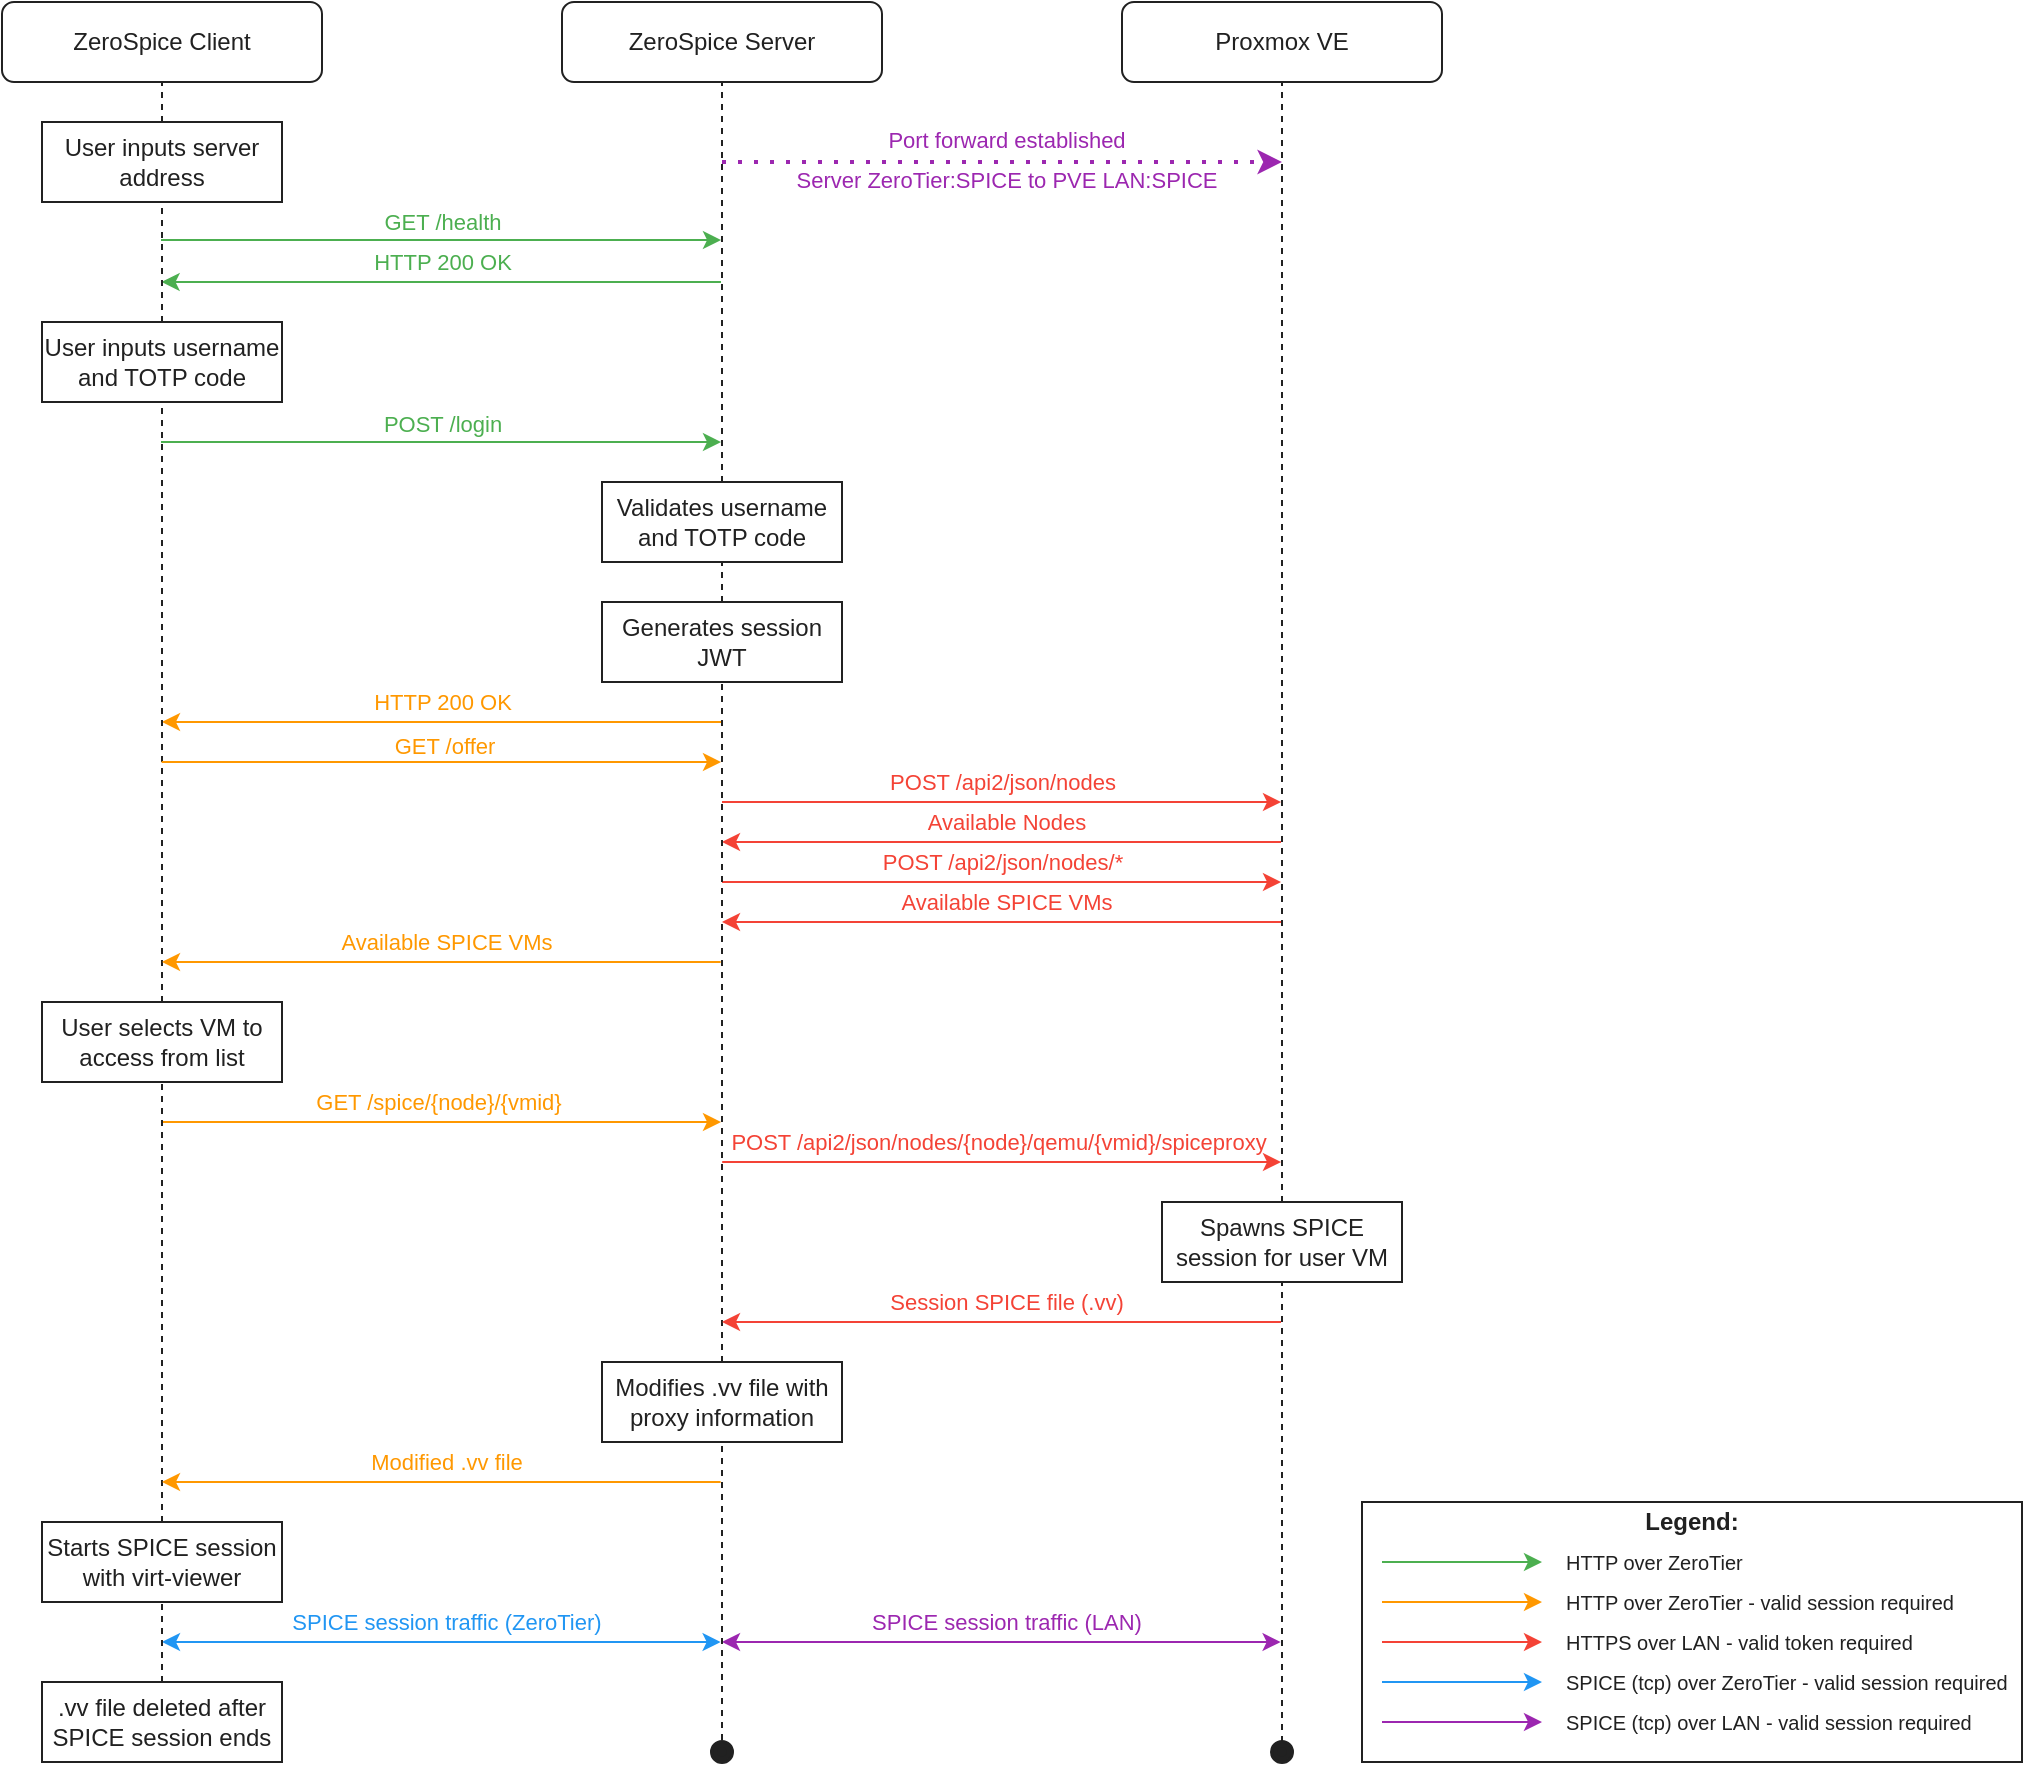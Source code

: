 <mxfile version="28.1.2">
  <diagram name="Page-1" id="13e1069c-82ec-6db2-03f1-153e76fe0fe0">
    <mxGraphModel dx="2431" dy="1414" grid="1" gridSize="10" guides="1" tooltips="1" connect="1" arrows="1" fold="1" page="1" pageScale="1" pageWidth="1100" pageHeight="850" background="none" math="0" shadow="0">
      <root>
        <mxCell id="0" />
        <mxCell id="1" parent="0" />
        <mxCell id="NVErj-Y2SP6s06dEb738-17" value="" style="rounded=0;whiteSpace=wrap;html=1;align=right;verticalAlign=middle;backgroundOutline=0;fontColor=#212121;fillColor=none;strokeColor=#212121;" vertex="1" parent="1">
          <mxGeometry x="720" y="830" width="330" height="130" as="geometry" />
        </mxCell>
        <mxCell id="NVErj-Y2SP6s06dEb738-11" value="" style="endArrow=classic;html=1;rounded=0;strokeColor=#2196F3;backgroundOutline=0;fontColor=default;" edge="1" parent="1">
          <mxGeometry width="50" height="50" relative="1" as="geometry">
            <mxPoint x="730" y="920" as="sourcePoint" />
            <mxPoint x="810" y="920" as="targetPoint" />
          </mxGeometry>
        </mxCell>
        <mxCell id="NVErj-Y2SP6s06dEb738-12" value="" style="endArrow=classic;html=1;rounded=0;strokeColor=#FF9800;backgroundOutline=0;fontColor=default;" edge="1" parent="1">
          <mxGeometry width="50" height="50" relative="1" as="geometry">
            <mxPoint x="730" y="880" as="sourcePoint" />
            <mxPoint x="810" y="880" as="targetPoint" />
          </mxGeometry>
        </mxCell>
        <mxCell id="NVErj-Y2SP6s06dEb738-13" value="" style="endArrow=classic;html=1;rounded=0;strokeColor=#4CAF50;backgroundOutline=0;fontColor=default;" edge="1" parent="1">
          <mxGeometry width="50" height="50" relative="1" as="geometry">
            <mxPoint x="730" y="860" as="sourcePoint" />
            <mxPoint x="810" y="860" as="targetPoint" />
          </mxGeometry>
        </mxCell>
        <mxCell id="NVErj-Y2SP6s06dEb738-14" value="" style="endArrow=classic;html=1;rounded=0;strokeColor=#F44336;backgroundOutline=0;fontColor=default;" edge="1" parent="1">
          <mxGeometry width="50" height="50" relative="1" as="geometry">
            <mxPoint x="730" y="900" as="sourcePoint" />
            <mxPoint x="810" y="900" as="targetPoint" />
          </mxGeometry>
        </mxCell>
        <mxCell id="NVErj-Y2SP6s06dEb738-18" value="&lt;b&gt;&lt;font style=&quot;color: rgb(33, 33, 33);&quot;&gt;Legend:&lt;/font&gt;&lt;/b&gt;" style="text;html=1;align=center;verticalAlign=middle;whiteSpace=wrap;rounded=0;backgroundOutline=0;fontColor=#212121;" vertex="1" parent="1">
          <mxGeometry x="855" y="830" width="60" height="20" as="geometry" />
        </mxCell>
        <mxCell id="NVErj-Y2SP6s06dEb738-19" value="&lt;font style=&quot;font-size: 10px;&quot;&gt;HTTP over ZeroTier&lt;/font&gt;" style="text;html=1;align=left;verticalAlign=middle;whiteSpace=wrap;rounded=0;backgroundOutline=0;fontColor=#212121;" vertex="1" parent="1">
          <mxGeometry x="820" y="850" width="200" height="20" as="geometry" />
        </mxCell>
        <mxCell id="NVErj-Y2SP6s06dEb738-20" value="&lt;font style=&quot;font-size: 10px;&quot;&gt;HTTP over ZeroTier - valid session required&lt;/font&gt;" style="text;html=1;align=left;verticalAlign=middle;whiteSpace=wrap;rounded=0;backgroundOutline=0;fontColor=#212121;" vertex="1" parent="1">
          <mxGeometry x="820" y="870" width="210" height="20" as="geometry" />
        </mxCell>
        <mxCell id="NVErj-Y2SP6s06dEb738-21" value="&lt;font style=&quot;font-size: 10px;&quot;&gt;HTTPS over LAN - valid token required&lt;/font&gt;" style="text;html=1;align=left;verticalAlign=middle;whiteSpace=wrap;rounded=0;backgroundOutline=0;fontColor=#212121;" vertex="1" parent="1">
          <mxGeometry x="820" y="890" width="200" height="20" as="geometry" />
        </mxCell>
        <mxCell id="NVErj-Y2SP6s06dEb738-22" value="&lt;font style=&quot;font-size: 10px;&quot;&gt;SPICE (tcp) over ZeroTier - valid session required&lt;/font&gt;" style="text;html=1;align=left;verticalAlign=middle;whiteSpace=wrap;rounded=0;backgroundOutline=0;fontColor=#212121;" vertex="1" parent="1">
          <mxGeometry x="820" y="910" width="230" height="20" as="geometry" />
        </mxCell>
        <mxCell id="NVErj-Y2SP6s06dEb738-23" value="" style="endArrow=classic;html=1;rounded=0;strokeColor=#9C27B0;backgroundOutline=0;fontColor=default;" edge="1" parent="1">
          <mxGeometry width="50" height="50" relative="1" as="geometry">
            <mxPoint x="730" y="940" as="sourcePoint" />
            <mxPoint x="810" y="940" as="targetPoint" />
          </mxGeometry>
        </mxCell>
        <mxCell id="NVErj-Y2SP6s06dEb738-24" value="&lt;font style=&quot;font-size: 10px;&quot;&gt;SPICE (tcp) over LAN - valid session required&lt;/font&gt;" style="text;html=1;align=left;verticalAlign=middle;whiteSpace=wrap;rounded=0;backgroundOutline=0;fontColor=#212121;" vertex="1" parent="1">
          <mxGeometry x="820" y="930" width="210" height="20" as="geometry" />
        </mxCell>
        <mxCell id="NVErj-Y2SP6s06dEb738-26" value="" style="endArrow=classic;html=1;rounded=0;strokeColor=#4CAF50;backgroundOutline=0;fontColor=default;" edge="1" parent="1">
          <mxGeometry width="50" height="50" relative="1" as="geometry">
            <mxPoint x="119.5" y="199" as="sourcePoint" />
            <mxPoint x="399.5" y="199" as="targetPoint" />
          </mxGeometry>
        </mxCell>
        <mxCell id="NVErj-Y2SP6s06dEb738-28" value="&lt;font style=&quot;&quot;&gt;GET /health&lt;/font&gt;" style="edgeLabel;html=1;align=center;verticalAlign=middle;resizable=0;points=[];labelBackgroundColor=none;backgroundOutline=0;fontColor=#4CAF50;" vertex="1" connectable="0" parent="NVErj-Y2SP6s06dEb738-26">
          <mxGeometry x="-0.053" y="-1" relative="1" as="geometry">
            <mxPoint x="8" y="-10" as="offset" />
          </mxGeometry>
        </mxCell>
        <mxCell id="NVErj-Y2SP6s06dEb738-29" value="" style="endArrow=classic;html=1;rounded=0;strokeColor=#4CAF50;backgroundOutline=0;fontColor=default;" edge="1" parent="1">
          <mxGeometry width="50" height="50" relative="1" as="geometry">
            <mxPoint x="399.5" y="220.0" as="sourcePoint" />
            <mxPoint x="119.81" y="220.0" as="targetPoint" />
          </mxGeometry>
        </mxCell>
        <mxCell id="NVErj-Y2SP6s06dEb738-30" value="&lt;font style=&quot;&quot;&gt;HTTP 200 OK&lt;/font&gt;" style="edgeLabel;html=1;align=center;verticalAlign=middle;resizable=0;points=[];labelBackgroundColor=none;backgroundOutline=0;fontColor=#4CAF50;" vertex="1" connectable="0" parent="NVErj-Y2SP6s06dEb738-29">
          <mxGeometry x="-0.053" y="-1" relative="1" as="geometry">
            <mxPoint x="-7" y="-9" as="offset" />
          </mxGeometry>
        </mxCell>
        <mxCell id="NVErj-Y2SP6s06dEb738-36" value="" style="endArrow=classic;html=1;rounded=0;strokeColor=#FF9800;fontColor=default;backgroundOutline=0;" edge="1" parent="1">
          <mxGeometry width="50" height="50" relative="1" as="geometry">
            <mxPoint x="399.69" y="440" as="sourcePoint" />
            <mxPoint x="120" y="440" as="targetPoint" />
          </mxGeometry>
        </mxCell>
        <mxCell id="NVErj-Y2SP6s06dEb738-37" value="&lt;font style=&quot;&quot;&gt;HTTP 200 OK&lt;/font&gt;" style="edgeLabel;html=1;align=center;verticalAlign=middle;resizable=0;points=[];labelBackgroundColor=none;fontColor=#FF9800;backgroundOutline=0;" vertex="1" connectable="0" parent="NVErj-Y2SP6s06dEb738-36">
          <mxGeometry x="-0.053" y="-1" relative="1" as="geometry">
            <mxPoint x="-7" y="-9" as="offset" />
          </mxGeometry>
        </mxCell>
        <mxCell id="eheHoFolUutEQpmwxyWd-45" value="" style="endArrow=classic;html=1;rounded=0;labelBackgroundColor=none;strokeColor=#F44336;backgroundOutline=0;fontColor=default;" parent="1" edge="1">
          <mxGeometry width="50" height="50" relative="1" as="geometry">
            <mxPoint x="679.5" y="540" as="sourcePoint" />
            <mxPoint x="400" y="540" as="targetPoint" />
          </mxGeometry>
        </mxCell>
        <mxCell id="eheHoFolUutEQpmwxyWd-46" value="Available SPICE VMs" style="edgeLabel;html=1;align=center;verticalAlign=middle;resizable=0;points=[];labelBackgroundColor=none;textShadow=0;fontColor=#F44336;backgroundOutline=0;" parent="eheHoFolUutEQpmwxyWd-45" vertex="1" connectable="0">
          <mxGeometry x="-0.014" relative="1" as="geometry">
            <mxPoint y="-10" as="offset" />
          </mxGeometry>
        </mxCell>
        <mxCell id="eheHoFolUutEQpmwxyWd-56" value="" style="endArrow=classic;html=1;rounded=0;labelBackgroundColor=none;strokeColor=#FF9800;backgroundOutline=0;fontColor=default;" parent="1" edge="1">
          <mxGeometry width="50" height="50" relative="1" as="geometry">
            <mxPoint x="120" y="640" as="sourcePoint" />
            <mxPoint x="399.5" y="640" as="targetPoint" />
          </mxGeometry>
        </mxCell>
        <mxCell id="eheHoFolUutEQpmwxyWd-57" value="GET /spice/{node}/{vmid}" style="edgeLabel;html=1;align=center;verticalAlign=middle;resizable=0;points=[];labelBackgroundColor=none;fontColor=#FF9800;backgroundOutline=0;" parent="eheHoFolUutEQpmwxyWd-56" vertex="1" connectable="0">
          <mxGeometry x="-0.014" relative="1" as="geometry">
            <mxPoint y="-10" as="offset" />
          </mxGeometry>
        </mxCell>
        <mxCell id="eheHoFolUutEQpmwxyWd-58" value="" style="endArrow=classic;html=1;rounded=0;labelBackgroundColor=none;strokeColor=#F44336;backgroundOutline=0;fontColor=default;" parent="1" edge="1">
          <mxGeometry width="50" height="50" relative="1" as="geometry">
            <mxPoint x="400.1" y="660" as="sourcePoint" />
            <mxPoint x="679.5" y="660" as="targetPoint" />
          </mxGeometry>
        </mxCell>
        <mxCell id="eheHoFolUutEQpmwxyWd-59" value="POST /api2/json/nodes/{node}/qemu/{vmid}/spiceproxy" style="edgeLabel;html=1;align=center;verticalAlign=middle;resizable=0;points=[];labelBackgroundColor=none;fontColor=#F44336;backgroundOutline=0;" parent="eheHoFolUutEQpmwxyWd-58" vertex="1" connectable="0">
          <mxGeometry x="-0.014" relative="1" as="geometry">
            <mxPoint y="-10" as="offset" />
          </mxGeometry>
        </mxCell>
        <mxCell id="NVErj-Y2SP6s06dEb738-58" value="" style="endArrow=classic;html=1;rounded=0;labelBackgroundColor=none;strokeColor=#9C27B0;startArrow=classic;startFill=1;backgroundOutline=0;fontColor=default;" edge="1" parent="1">
          <mxGeometry width="50" height="50" relative="1" as="geometry">
            <mxPoint x="679.31" y="900" as="sourcePoint" />
            <mxPoint x="400" y="900" as="targetPoint" />
          </mxGeometry>
        </mxCell>
        <mxCell id="NVErj-Y2SP6s06dEb738-59" value="&lt;font style=&quot;&quot;&gt;SPICE session traffic (LAN)&lt;/font&gt;" style="edgeLabel;html=1;align=center;verticalAlign=middle;resizable=0;points=[];labelBackgroundColor=none;backgroundOutline=0;fontColor=#9C27B0;" vertex="1" connectable="0" parent="NVErj-Y2SP6s06dEb738-58">
          <mxGeometry x="-0.014" relative="1" as="geometry">
            <mxPoint y="-10" as="offset" />
          </mxGeometry>
        </mxCell>
        <mxCell id="NVErj-Y2SP6s06dEb738-66" value="&lt;font style=&quot;color: rgb(156, 39, 176);&quot;&gt;Port forward established&lt;/font&gt;" style="edgeLabel;html=1;align=center;verticalAlign=middle;resizable=0;points=[];labelBackgroundColor=none;backgroundOutline=0;fontColor=default;" vertex="1" connectable="0" parent="1">
          <mxGeometry x="540" y="150" as="geometry">
            <mxPoint x="2" y="-1" as="offset" />
          </mxGeometry>
        </mxCell>
        <mxCell id="NVErj-Y2SP6s06dEb738-25" value="&lt;font style=&quot;color: rgb(33, 33, 33);&quot;&gt;User inputs server address&lt;/font&gt;" style="rounded=0;whiteSpace=wrap;html=1;align=center;verticalAlign=middle;backgroundOutline=0;fontColor=#212121;fillColor=none;strokeColor=#212121;" vertex="1" parent="1">
          <mxGeometry x="60" y="140" width="120" height="40" as="geometry" />
        </mxCell>
        <mxCell id="NVErj-Y2SP6s06dEb738-31" value="&lt;font style=&quot;color: rgb(33, 33, 33);&quot;&gt;User inputs username and TOTP code&lt;/font&gt;" style="rounded=0;whiteSpace=wrap;html=1;align=center;verticalAlign=middle;backgroundOutline=0;fontColor=#212121;fillColor=none;strokeColor=#212121;" vertex="1" parent="1">
          <mxGeometry x="60" y="240" width="120" height="40" as="geometry" />
        </mxCell>
        <mxCell id="NVErj-Y2SP6s06dEb738-41" value="&lt;font style=&quot;color: rgb(33, 33, 33);&quot;&gt;User selects VM to access from list&lt;/font&gt;" style="rounded=0;whiteSpace=wrap;html=1;align=center;verticalAlign=middle;backgroundOutline=0;fontColor=#212121;fillColor=none;strokeColor=#212121;" vertex="1" parent="1">
          <mxGeometry x="60" y="580" width="120" height="40" as="geometry" />
        </mxCell>
        <mxCell id="NVErj-Y2SP6s06dEb738-44" value="&lt;font style=&quot;color: rgb(33, 33, 33);&quot;&gt;Starts SPICE session with virt-viewer&lt;/font&gt;" style="rounded=0;whiteSpace=wrap;html=1;align=center;verticalAlign=middle;backgroundOutline=0;fontColor=#212121;fillColor=none;strokeColor=#212121;" vertex="1" parent="1">
          <mxGeometry x="60" y="840" width="120" height="40" as="geometry" />
        </mxCell>
        <mxCell id="NVErj-Y2SP6s06dEb738-32" value="" style="endArrow=classic;html=1;rounded=0;strokeColor=#4CAF50;backgroundOutline=0;fontColor=default;" edge="1" parent="1">
          <mxGeometry width="50" height="50" relative="1" as="geometry">
            <mxPoint x="119.5" y="300" as="sourcePoint" />
            <mxPoint x="399.5" y="300" as="targetPoint" />
          </mxGeometry>
        </mxCell>
        <mxCell id="NVErj-Y2SP6s06dEb738-33" value="&lt;font style=&quot;&quot;&gt;POST /login&lt;/font&gt;" style="edgeLabel;html=1;align=center;verticalAlign=middle;resizable=0;points=[];labelBackgroundColor=none;backgroundOutline=0;fontColor=#4CAF50;" vertex="1" connectable="0" parent="NVErj-Y2SP6s06dEb738-32">
          <mxGeometry x="-0.053" y="-1" relative="1" as="geometry">
            <mxPoint x="8" y="-10" as="offset" />
          </mxGeometry>
        </mxCell>
        <mxCell id="NVErj-Y2SP6s06dEb738-47" value="" style="endArrow=classic;html=1;rounded=0;labelBackgroundColor=none;strokeColor=#2196F3;startArrow=classic;startFill=1;backgroundOutline=0;fontColor=default;" edge="1" parent="1">
          <mxGeometry width="50" height="50" relative="1" as="geometry">
            <mxPoint x="399.31" y="900" as="sourcePoint" />
            <mxPoint x="120" y="900" as="targetPoint" />
          </mxGeometry>
        </mxCell>
        <mxCell id="NVErj-Y2SP6s06dEb738-48" value="&lt;font style=&quot;&quot;&gt;SPICE session traffic (ZeroTier)&lt;/font&gt;" style="edgeLabel;html=1;align=center;verticalAlign=middle;resizable=0;points=[];labelBackgroundColor=none;backgroundOutline=0;fontColor=#2196F3;" vertex="1" connectable="0" parent="NVErj-Y2SP6s06dEb738-47">
          <mxGeometry x="-0.014" relative="1" as="geometry">
            <mxPoint y="-10" as="offset" />
          </mxGeometry>
        </mxCell>
        <mxCell id="NVErj-Y2SP6s06dEb738-60" value="&lt;font style=&quot;color: rgb(33, 33, 33);&quot;&gt;.vv file deleted after SPICE session ends&lt;/font&gt;" style="rounded=0;whiteSpace=wrap;html=1;align=center;verticalAlign=middle;backgroundOutline=0;fontColor=#212121;fillColor=none;strokeColor=#212121;" vertex="1" parent="1">
          <mxGeometry x="60" y="920" width="120" height="40" as="geometry" />
        </mxCell>
        <mxCell id="NVErj-Y2SP6s06dEb738-67" value="&lt;font style=&quot;color: rgb(33, 33, 33);&quot;&gt;ZeroSpice Client&lt;/font&gt;" style="rounded=1;whiteSpace=wrap;html=1;align=center;verticalAlign=middle;fontColor=#212121;strokeColor=#212121;fillColor=none;" vertex="1" parent="1">
          <mxGeometry x="40" y="80" width="160" height="40" as="geometry" />
        </mxCell>
        <mxCell id="NVErj-Y2SP6s06dEb738-68" value="" style="endArrow=none;dashed=1;html=1;rounded=0;entryX=0.5;entryY=1;entryDx=0;entryDy=0;exitX=0.5;exitY=0;exitDx=0;exitDy=0;strokeColor=#212121;" edge="1" parent="1" source="NVErj-Y2SP6s06dEb738-25" target="NVErj-Y2SP6s06dEb738-67">
          <mxGeometry width="50" height="50" relative="1" as="geometry">
            <mxPoint x="-30" y="190" as="sourcePoint" />
            <mxPoint x="20" y="140" as="targetPoint" />
          </mxGeometry>
        </mxCell>
        <mxCell id="NVErj-Y2SP6s06dEb738-69" value="" style="endArrow=none;dashed=1;html=1;rounded=0;entryX=0.5;entryY=1;entryDx=0;entryDy=0;exitX=0.5;exitY=0;exitDx=0;exitDy=0;strokeColor=#212121;" edge="1" parent="1" source="NVErj-Y2SP6s06dEb738-31" target="NVErj-Y2SP6s06dEb738-25">
          <mxGeometry width="50" height="50" relative="1" as="geometry">
            <mxPoint x="90" y="230" as="sourcePoint" />
            <mxPoint x="90" y="210" as="targetPoint" />
          </mxGeometry>
        </mxCell>
        <mxCell id="NVErj-Y2SP6s06dEb738-70" value="" style="endArrow=none;dashed=1;html=1;rounded=0;entryX=0.5;entryY=1;entryDx=0;entryDy=0;exitX=0.5;exitY=0;exitDx=0;exitDy=0;strokeColor=#212121;" edge="1" parent="1" source="NVErj-Y2SP6s06dEb738-41" target="NVErj-Y2SP6s06dEb738-31">
          <mxGeometry width="50" height="50" relative="1" as="geometry">
            <mxPoint x="120" y="360" as="sourcePoint" />
            <mxPoint x="120" y="340" as="targetPoint" />
          </mxGeometry>
        </mxCell>
        <mxCell id="NVErj-Y2SP6s06dEb738-71" value="" style="endArrow=none;dashed=1;html=1;rounded=0;entryX=0.5;entryY=1;entryDx=0;entryDy=0;exitX=0.5;exitY=0;exitDx=0;exitDy=0;strokeColor=#212121;" edge="1" parent="1" source="NVErj-Y2SP6s06dEb738-44" target="NVErj-Y2SP6s06dEb738-41">
          <mxGeometry width="50" height="50" relative="1" as="geometry">
            <mxPoint x="100" y="730" as="sourcePoint" />
            <mxPoint x="100" y="710" as="targetPoint" />
          </mxGeometry>
        </mxCell>
        <mxCell id="NVErj-Y2SP6s06dEb738-72" value="" style="endArrow=none;dashed=1;html=1;rounded=0;entryX=0.5;entryY=1;entryDx=0;entryDy=0;exitX=0.5;exitY=0;exitDx=0;exitDy=0;strokeColor=#212121;" edge="1" parent="1" source="NVErj-Y2SP6s06dEb738-60" target="NVErj-Y2SP6s06dEb738-44">
          <mxGeometry width="50" height="50" relative="1" as="geometry">
            <mxPoint x="90" y="920" as="sourcePoint" />
            <mxPoint x="90" y="900" as="targetPoint" />
          </mxGeometry>
        </mxCell>
        <mxCell id="NVErj-Y2SP6s06dEb738-73" value="&lt;font style=&quot;color: rgb(33, 33, 33);&quot;&gt;ZeroSpice Server&lt;/font&gt;" style="rounded=1;whiteSpace=wrap;html=1;align=center;verticalAlign=middle;fontColor=#212121;strokeColor=#212121;fillColor=none;" vertex="1" parent="1">
          <mxGeometry x="320" y="80" width="160" height="40" as="geometry" />
        </mxCell>
        <mxCell id="NVErj-Y2SP6s06dEb738-34" value="&lt;font style=&quot;color: rgb(33, 33, 33);&quot;&gt;Validates username and TOTP code&lt;/font&gt;" style="rounded=0;whiteSpace=wrap;html=1;align=center;verticalAlign=middle;backgroundOutline=0;fontColor=#212121;fillColor=none;strokeColor=#212121;" vertex="1" parent="1">
          <mxGeometry x="340" y="320" width="120" height="40" as="geometry" />
        </mxCell>
        <mxCell id="NVErj-Y2SP6s06dEb738-35" value="&lt;font style=&quot;color: rgb(33, 33, 33);&quot;&gt;Generates session JWT&lt;/font&gt;" style="rounded=0;whiteSpace=wrap;html=1;align=center;verticalAlign=middle;backgroundOutline=0;fontColor=#212121;fillColor=none;strokeColor=#212121;" vertex="1" parent="1">
          <mxGeometry x="340" y="380" width="120" height="40" as="geometry" />
        </mxCell>
        <mxCell id="eheHoFolUutEQpmwxyWd-47" value="" style="endArrow=classic;html=1;rounded=0;labelBackgroundColor=none;strokeColor=#FF9800;backgroundOutline=0;fontColor=default;" parent="1" edge="1">
          <mxGeometry width="50" height="50" relative="1" as="geometry">
            <mxPoint x="399.313" y="560" as="sourcePoint" />
            <mxPoint x="120.004" y="560" as="targetPoint" />
          </mxGeometry>
        </mxCell>
        <mxCell id="eheHoFolUutEQpmwxyWd-48" value="Available SPICE VMs" style="edgeLabel;html=1;align=center;verticalAlign=middle;resizable=0;points=[];labelBackgroundColor=none;fontColor=#FF9800;backgroundOutline=0;" parent="eheHoFolUutEQpmwxyWd-47" vertex="1" connectable="0">
          <mxGeometry x="-0.014" relative="1" as="geometry">
            <mxPoint y="-10" as="offset" />
          </mxGeometry>
        </mxCell>
        <mxCell id="NVErj-Y2SP6s06dEb738-43" value="&lt;font style=&quot;color: rgb(33, 33, 33);&quot;&gt;Modifies .vv file with proxy information&lt;/font&gt;" style="rounded=0;whiteSpace=wrap;html=1;align=center;verticalAlign=middle;backgroundOutline=0;fontColor=#212121;fillColor=none;strokeColor=#212121;" vertex="1" parent="1">
          <mxGeometry x="340" y="760" width="120" height="40" as="geometry" />
        </mxCell>
        <mxCell id="NVErj-Y2SP6s06dEb738-1" value="" style="endArrow=classic;html=1;rounded=0;labelBackgroundColor=none;strokeColor=#FF9800;backgroundOutline=0;fontColor=default;" edge="1" parent="1">
          <mxGeometry width="50" height="50" relative="1" as="geometry">
            <mxPoint x="399.31" y="820" as="sourcePoint" />
            <mxPoint x="120" y="820" as="targetPoint" />
          </mxGeometry>
        </mxCell>
        <mxCell id="NVErj-Y2SP6s06dEb738-2" value="&lt;font style=&quot;&quot;&gt;Modified .vv file&lt;/font&gt;" style="edgeLabel;html=1;align=center;verticalAlign=middle;resizable=0;points=[];labelBackgroundColor=none;backgroundOutline=0;fontColor=#FF9800;" vertex="1" connectable="0" parent="NVErj-Y2SP6s06dEb738-1">
          <mxGeometry x="-0.014" relative="1" as="geometry">
            <mxPoint y="-10" as="offset" />
          </mxGeometry>
        </mxCell>
        <mxCell id="NVErj-Y2SP6s06dEb738-38" value="" style="endArrow=classic;html=1;rounded=0;strokeColor=#FF9800;fontColor=default;backgroundOutline=0;" edge="1" parent="1">
          <mxGeometry width="50" height="50" relative="1" as="geometry">
            <mxPoint x="119.81" y="460.0" as="sourcePoint" />
            <mxPoint x="399.5" y="460.0" as="targetPoint" />
          </mxGeometry>
        </mxCell>
        <mxCell id="NVErj-Y2SP6s06dEb738-39" value="&lt;font style=&quot;&quot;&gt;GET /offer&lt;/font&gt;" style="edgeLabel;html=1;align=center;verticalAlign=middle;resizable=0;points=[];labelBackgroundColor=none;fontColor=#FF9800;backgroundOutline=0;" vertex="1" connectable="0" parent="NVErj-Y2SP6s06dEb738-38">
          <mxGeometry x="-0.053" y="-1" relative="1" as="geometry">
            <mxPoint x="8" y="-9" as="offset" />
          </mxGeometry>
        </mxCell>
        <mxCell id="eheHoFolUutEQpmwxyWd-43" value="" style="endArrow=classic;html=1;rounded=0;labelBackgroundColor=none;strokeColor=#F44336;backgroundOutline=0;fontColor=default;" parent="1" edge="1">
          <mxGeometry width="50" height="50" relative="1" as="geometry">
            <mxPoint x="400" y="480" as="sourcePoint" />
            <mxPoint x="679.5" y="480" as="targetPoint" />
          </mxGeometry>
        </mxCell>
        <mxCell id="eheHoFolUutEQpmwxyWd-44" value="POST /api2/json/nodes" style="edgeLabel;html=1;align=center;verticalAlign=middle;resizable=0;points=[];labelBackgroundColor=none;fontColor=#F44336;backgroundOutline=0;" parent="eheHoFolUutEQpmwxyWd-43" vertex="1" connectable="0">
          <mxGeometry x="-0.003" y="-2" relative="1" as="geometry">
            <mxPoint y="-12" as="offset" />
          </mxGeometry>
        </mxCell>
        <mxCell id="eheHoFolUutEQpmwxyWd-51" value="" style="endArrow=classic;html=1;rounded=0;labelBackgroundColor=none;strokeColor=#F44336;backgroundOutline=0;fontColor=default;" parent="1" edge="1">
          <mxGeometry width="50" height="50" relative="1" as="geometry">
            <mxPoint x="679.5" y="500" as="sourcePoint" />
            <mxPoint x="400" y="500" as="targetPoint" />
          </mxGeometry>
        </mxCell>
        <mxCell id="eheHoFolUutEQpmwxyWd-52" value="Available Nodes" style="edgeLabel;html=1;align=center;verticalAlign=middle;resizable=0;points=[];labelBackgroundColor=none;fontColor=#F44336;backgroundOutline=0;" parent="eheHoFolUutEQpmwxyWd-51" vertex="1" connectable="0">
          <mxGeometry x="-0.014" relative="1" as="geometry">
            <mxPoint y="-10" as="offset" />
          </mxGeometry>
        </mxCell>
        <mxCell id="eheHoFolUutEQpmwxyWd-53" value="" style="endArrow=classic;html=1;rounded=0;labelBackgroundColor=none;strokeColor=#F44336;backgroundOutline=0;fontColor=default;" parent="1" edge="1">
          <mxGeometry width="50" height="50" relative="1" as="geometry">
            <mxPoint x="400" y="520" as="sourcePoint" />
            <mxPoint x="679.5" y="520" as="targetPoint" />
          </mxGeometry>
        </mxCell>
        <mxCell id="eheHoFolUutEQpmwxyWd-54" value="POST /api2/json/nodes/*" style="edgeLabel;html=1;align=center;verticalAlign=middle;resizable=0;points=[];labelBackgroundColor=none;fontColor=#F44336;backgroundOutline=0;" parent="eheHoFolUutEQpmwxyWd-53" vertex="1" connectable="0">
          <mxGeometry x="-0.003" y="-2" relative="1" as="geometry">
            <mxPoint y="-12" as="offset" />
          </mxGeometry>
        </mxCell>
        <mxCell id="NVErj-Y2SP6s06dEb738-63" value="" style="verticalLabelPosition=bottom;html=1;verticalAlign=top;strokeWidth=2;shape=mxgraph.lean_mapping.sequenced_pull_ball;align=right;backgroundOutline=0;fontColor=#212121;strokeColor=#212121;" vertex="1" parent="1">
          <mxGeometry x="395" y="950" width="10" height="10" as="geometry" />
        </mxCell>
        <mxCell id="NVErj-Y2SP6s06dEb738-65" value="" style="endArrow=classic;dashed=1;html=1;dashPattern=1 3;strokeWidth=2;rounded=0;startArrow=none;startFill=0;endFill=1;strokeColor=#9C27B0;backgroundOutline=0;fontColor=default;" edge="1" parent="1">
          <mxGeometry width="50" height="50" relative="1" as="geometry">
            <mxPoint x="400" y="160" as="sourcePoint" />
            <mxPoint x="680" y="160" as="targetPoint" />
          </mxGeometry>
        </mxCell>
        <mxCell id="NVErj-Y2SP6s06dEb738-74" value="" style="endArrow=none;dashed=1;html=1;rounded=0;entryX=0.5;entryY=1;entryDx=0;entryDy=0;exitX=0.5;exitY=0;exitDx=0;exitDy=0;strokeColor=#212121;" edge="1" parent="1" source="NVErj-Y2SP6s06dEb738-34" target="NVErj-Y2SP6s06dEb738-73">
          <mxGeometry width="50" height="50" relative="1" as="geometry">
            <mxPoint x="450" y="260" as="sourcePoint" />
            <mxPoint x="450" y="200" as="targetPoint" />
          </mxGeometry>
        </mxCell>
        <mxCell id="NVErj-Y2SP6s06dEb738-75" value="" style="endArrow=none;dashed=1;html=1;rounded=0;entryX=0.5;entryY=1;entryDx=0;entryDy=0;exitX=0.5;exitY=0;exitDx=0;exitDy=0;strokeColor=#212121;" edge="1" parent="1" source="NVErj-Y2SP6s06dEb738-35" target="NVErj-Y2SP6s06dEb738-34">
          <mxGeometry width="50" height="50" relative="1" as="geometry">
            <mxPoint x="510" y="410" as="sourcePoint" />
            <mxPoint x="510" y="350" as="targetPoint" />
          </mxGeometry>
        </mxCell>
        <mxCell id="NVErj-Y2SP6s06dEb738-76" value="" style="endArrow=none;dashed=1;html=1;rounded=0;entryX=0.5;entryY=1;entryDx=0;entryDy=0;exitX=0.5;exitY=0;exitDx=0;exitDy=0;strokeColor=#212121;" edge="1" parent="1" source="NVErj-Y2SP6s06dEb738-43" target="NVErj-Y2SP6s06dEb738-35">
          <mxGeometry width="50" height="50" relative="1" as="geometry">
            <mxPoint x="520" y="460" as="sourcePoint" />
            <mxPoint x="520" y="400" as="targetPoint" />
          </mxGeometry>
        </mxCell>
        <mxCell id="NVErj-Y2SP6s06dEb738-77" value="" style="endArrow=none;dashed=1;html=1;rounded=0;entryX=0.5;entryY=1;entryDx=0;entryDy=0;strokeColor=#212121;" edge="1" parent="1" target="NVErj-Y2SP6s06dEb738-43">
          <mxGeometry width="50" height="50" relative="1" as="geometry">
            <mxPoint x="400" y="955" as="sourcePoint" />
            <mxPoint x="480" y="830" as="targetPoint" />
          </mxGeometry>
        </mxCell>
        <mxCell id="NVErj-Y2SP6s06dEb738-42" value="&lt;font style=&quot;color: rgb(33, 33, 33);&quot;&gt;Spawns SPICE session for user VM&lt;/font&gt;" style="rounded=0;whiteSpace=wrap;html=1;align=center;verticalAlign=middle;backgroundOutline=0;fontColor=#212121;fillColor=none;strokeColor=#212121;" vertex="1" parent="1">
          <mxGeometry x="620" y="680" width="120" height="40" as="geometry" />
        </mxCell>
        <mxCell id="eheHoFolUutEQpmwxyWd-60" value="" style="endArrow=classic;html=1;rounded=0;labelBackgroundColor=none;strokeColor=#F44336;backgroundOutline=0;fontColor=default;" parent="1" edge="1">
          <mxGeometry width="50" height="50" relative="1" as="geometry">
            <mxPoint x="679.5" y="740" as="sourcePoint" />
            <mxPoint x="400" y="740" as="targetPoint" />
          </mxGeometry>
        </mxCell>
        <mxCell id="eheHoFolUutEQpmwxyWd-61" value="Session SPICE file (.vv)" style="edgeLabel;html=1;align=center;verticalAlign=middle;resizable=0;points=[];labelBackgroundColor=none;fontColor=#F44336;backgroundOutline=0;" parent="eheHoFolUutEQpmwxyWd-60" vertex="1" connectable="0">
          <mxGeometry x="-0.014" relative="1" as="geometry">
            <mxPoint y="-10" as="offset" />
          </mxGeometry>
        </mxCell>
        <mxCell id="NVErj-Y2SP6s06dEb738-64" value="" style="verticalLabelPosition=bottom;html=1;verticalAlign=top;strokeWidth=2;shape=mxgraph.lean_mapping.sequenced_pull_ball;align=right;backgroundOutline=0;fontColor=#212121;strokeColor=#212121;" vertex="1" parent="1">
          <mxGeometry x="675" y="950" width="10" height="10" as="geometry" />
        </mxCell>
        <mxCell id="NVErj-Y2SP6s06dEb738-78" value="" style="endArrow=none;dashed=1;html=1;rounded=0;exitX=0.5;exitY=0;exitDx=0;exitDy=0;strokeColor=#212121;" edge="1" parent="1" source="NVErj-Y2SP6s06dEb738-42">
          <mxGeometry width="50" height="50" relative="1" as="geometry">
            <mxPoint x="760" y="270" as="sourcePoint" />
            <mxPoint x="680" y="120" as="targetPoint" />
          </mxGeometry>
        </mxCell>
        <mxCell id="NVErj-Y2SP6s06dEb738-79" value="" style="endArrow=none;dashed=1;html=1;rounded=0;entryX=0.5;entryY=1;entryDx=0;entryDy=0;strokeColor=#212121;" edge="1" parent="1" target="NVErj-Y2SP6s06dEb738-42">
          <mxGeometry width="50" height="50" relative="1" as="geometry">
            <mxPoint x="680" y="956" as="sourcePoint" />
            <mxPoint x="690" y="820" as="targetPoint" />
          </mxGeometry>
        </mxCell>
        <mxCell id="NVErj-Y2SP6s06dEb738-80" value="&lt;font style=&quot;color: rgb(33, 33, 33);&quot;&gt;Proxmox VE&lt;/font&gt;" style="rounded=1;whiteSpace=wrap;html=1;align=center;verticalAlign=middle;fontColor=#212121;strokeColor=#212121;fillColor=none;" vertex="1" parent="1">
          <mxGeometry x="600" y="80" width="160" height="40" as="geometry" />
        </mxCell>
        <mxCell id="NVErj-Y2SP6s06dEb738-81" value="&lt;font color=&quot;#9c27b0&quot;&gt;Server ZeroTier:SPICE to PVE LAN:SPICE&lt;/font&gt;" style="edgeLabel;html=1;align=center;verticalAlign=middle;resizable=0;points=[];labelBackgroundColor=none;backgroundOutline=0;fontColor=default;" vertex="1" connectable="0" parent="1">
          <mxGeometry x="540" y="170" as="geometry">
            <mxPoint x="2" y="-1" as="offset" />
          </mxGeometry>
        </mxCell>
      </root>
    </mxGraphModel>
  </diagram>
</mxfile>
